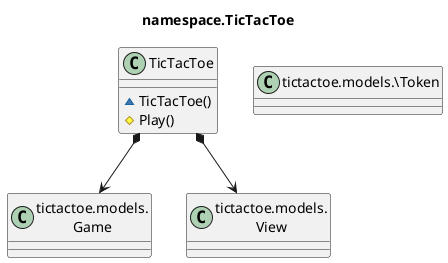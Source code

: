 @startuml TicTacToe
title namespace.TicTacToe
class Game as "tictactoe.models.\nGame"
class View as "tictactoe.models.\nView"
class Token as "tictactoe.models.\Token"


class TicTacToe{
        ~TicTacToe()
        #Play()
    }
    TicTacToe *-down-> Game
    TicTacToe *-down-> View
@enduml

@startuml TicTacToe.Views
title Views
namespace TicTacToe.ConsoleApp{
    abstract WithGameView{
        ~WithGameView(Game)
    }
    WithGameView *--> tictacttoe.models.Game
    WithGameView <|-- StartView
    WithGameView <|-- PlayView
    WithGameView <|-- ResumeView
    
    class View{
        ~View(Game)
        +Interact()
    }
    View *--> StartView
    View *--> PlayView
    View *--> ResumeView
    View *--> tictacttoe.models.Game

    class StartView{
        ~StartView(Game)
        +Interact()
    }
    StartView ..> BoardView
    StartView ..> MessageView

     class MessageView{
        ~MessageView(MessageType)
     }
     MessageView *--> MessageType
    

    class BoardView{
        ~BoardView(Game)
        +Write()
    }
    BoardView *--> tictacttoe.models.Game
    BoardView ..> TokenView
    BoardView ..> MessageView

    class TokenView{
        ~Token(Token)
        +Write()
    }
    TokenView *--> tictacttoe.types.TokenType
    TokenView ..> ConsoleIO

    class PlayView{
        ~Play(Game)
        +Interact()
    }
    PlayView ..> tictacttoe.models.Game
    PlayView ..>PlayerView
    PlayView ..> BoardView
    PlayView ..> ConsoleIO

    class PlayerView{
        ~PlayerView(Game)
        +Interact()
        -PutToken()
        -GetCoordinate()
        -GetPutError() : Error
        -MoveToken()
        -GetMoveOriginError() : Error
        -GetMoveTargetError() : Error
    }
    PlayerView ..> tictacttoe.models.Game
    PlayerView ..> CoordinateView
    PlayerView ..> ErrorView

    class CoordinateView{
        +Read() : Coordainte
    }
    CoordinateView ..> tictacttoe.models.Game
    CoordinateView ..> ErrorView
    CoordinateView ..> MessageView
    CoordinateView ..> ConsoleIO

    class ErrorView{
        ~ErrorView(Error)
        +Write()
    }
    ErrorView *--> tictacttoe.types.ErrorType
    ErrorView ..> MessageView
    ErrorView ..> ConsoleIO

    class ResumeView{
        ~Resume(Game)
        +Interact()
    }
    ResumeView ..> tictacttoe.models.Game
    ResumeView ..> MessageView
    ResumeView ..> YesOrNotDialog

    class YesOrNotDialog{

    }
    YesOrNotDialog ..> ConsoleIO

    enum MessageType{
    TITLE
    HORIZONTAL_LINE
    VERTICAL_LINE
    ENTER_COORDINATE_TO_PUT
    COORDINATE_TO_PUT
    COORDINATE_TO_REMOVE
    COORDINATE_TO_MOVE
    PLAYER_WIN
    RESUME
    }

    enum tictacttoe.types.TokenType{
        X
        O
        NULL
    }

    enum tictacttoe.types.ErrorType{
        NOT_EMPTY
        NOT_OWNER
        SAME_COORDINATES
        WRONG_COORDINATES
        NULL

    }
}
@enduml

@startuml TicTacToe.Models
    namespace TicTacToe.Models{
        class Game{
            +Game()
            +NewGame()
            +GetCurrentPlayer() : Token
            +IsTicTacToe(Token) : bool
            +IsComplete(Token) : bool
            +PutToken(Coordinate)
            +GetPutTokenError(): ErrorCode
            +MoveToken(Coordinate, Coordinate)
            +GetMoveOriginError(Coordinate)
            +GetMoveTargetError(Coordinate, Coordinate)
        }
        TicTacToe.Models.Game *--> "1" Board
        TicTacToe.Models.Game *--> "1" Turn
        TicTacToe.Models.Game *--> "2" Player
        TicTacToe.Models.Game ..> TicTacToe.Types.ErrorCode
        TicTacToe.Models.Game ..> TicTacToe.Types.Token
        TicTacToe.Models.Game ..> "1" TicTacToe.Types.Coordinate

        class Board{
            ~Board()
            ~Reset()
            ~Put(Token, Coordinate)
            ~GetPutTokenError(Coordinate) : ErrorCode
            -IsEmpty(Coordinate) : bool
            ~IsComplete(Token) : bool
            ~Move(Token, Coordinate, Coordinate)
            ~GetMoveOriginError(Token, Coordinate) : ErrorCode
            -IsOccupied(Token, Coordinate) : bool
            ~GetMoveTargeError(Coordinate, Coordinate) : ErrorCode
            ~IsTicTacToe(Token) : bool
            -GetDirections(Token) : Direction
            -GetCoordinate(Token) : Coordinate[]
        }
        TicTacToe.Models.Board *--> TicTacToe.Types.Token
        TicTacToe.Models.Board ..> TicTacToe.Types.ErrorCode
        TicTacToe.Models.Board ..> "1" TicTacToe.Types.Coordinate
        TicTacToe.Models.Board ..> TicTacToe.Utils.Direction


        class Turn{
            ~current
            ~Turn(Player[])
            ~GetCurrent() : Player
            ~Next()
        }
        TicTacToe.Models.Turn --> "2" Player
        TicTacToe.Models.Turn ..> TicTacToe.Types.Token

        class Player{
            ~Player(Token, Board)
            ~GetToken() : Token
            ~PutToken(Token, Coordinate)
            ~GetErrorCodeToPut(Coordinate) : ErrorCode
            ~MoveToken(Token, Coordinate, Coordinate)
        }
        TicTacToe.Models.Player --> "1" Board
        TicTacToe.Models.Player --> "1" TicTacToe.Types.Token
        TicTacToe.Models.Player ..> "1" TicTacToe.Types.Coordinate
    }

    namespace TicTacToe.Types{
        class Coordinate{
            +{static} DIMENSION : int
            +
        }
        TicTacToe.Types.Coordinate -up-|> TicTacToe.Utils.ConcreteCoordinate
        TicTacToe.Types.Coordinate .up.> TicTacToe.Utils.Direction

        enum Token{
            +X
            +O
        }

        enum ErrorCode{
            +NOT_EMPTY
            +NOT_OWNER
            +SAME_COORDINATES
            +WRONG_COORDINATES
            +NULL
        }
    }

@enduml

@startuml TicTacToe.Utils
    namespace TicTacToe.Utils{     
        interface ICoordinate{
            +{static} NULL : NullCoordinate.GetInstante()
            +IsNull(): bool
            +GetDirection(Coordinate) : Direction
            +InHorizontal(Coordinate) : bool
            +InVertial(Coordinate) : bool
            +InDiagonal(Coordinate) : bool
        } 
        TicTacToe.Utils.ICoordinate ..> Direction

        class Coordinate{
            -row : int
            -column : int
            +Coordinate()
            +Coordinate(row, column)
            +SetCoordinate(row, column)
            +GetRow() : int
            +GetColunm() : int
            +IsIncluide(Coordinate) : bool
            +GetDirection(Coordinate) : Direction
        }        
        Coordinate .up.> ICoordinate
        TicTacToe.Utils.Coordinate ..> Direction
        

        enum Direction{
            VERTICAL,
	        HORIZONTAL,
	        MAIN_DIAGONAL,
	        INVERSE_DIAGONAL,
	        NULL;
        }
    }
@enduml